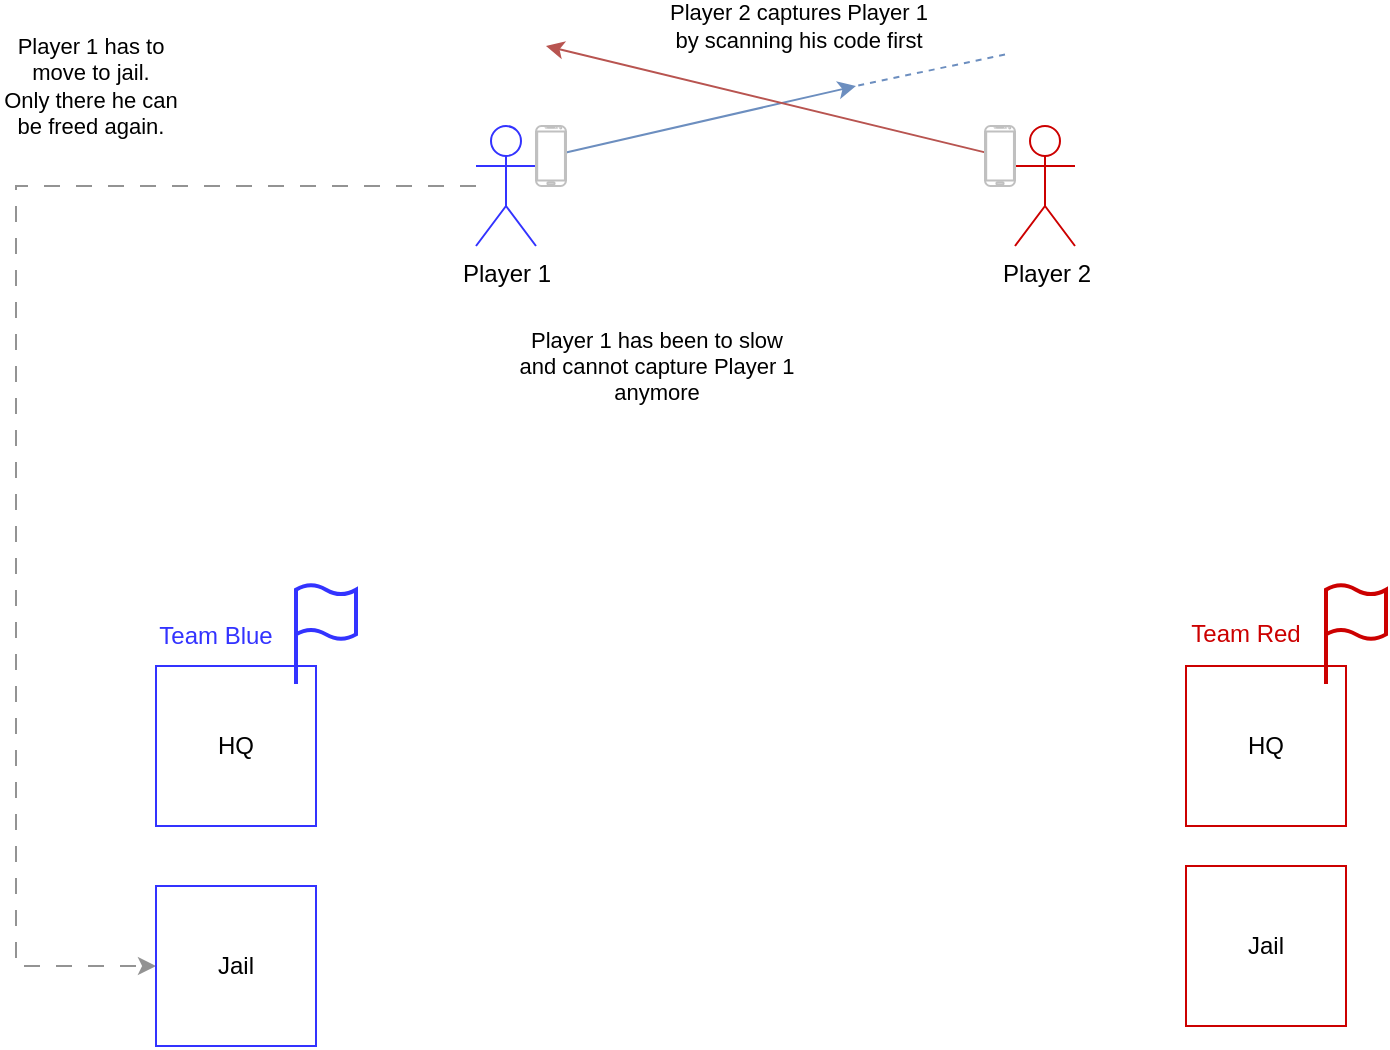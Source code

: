 <mxfile version="26.2.13">
  <diagram name="Seite-1" id="4sdjlLzygc979qHXJ2A0">
    <mxGraphModel dx="1428" dy="783" grid="1" gridSize="10" guides="1" tooltips="1" connect="1" arrows="1" fold="1" page="1" pageScale="1" pageWidth="1169" pageHeight="827" math="0" shadow="0">
      <root>
        <mxCell id="0" />
        <mxCell id="1" parent="0" />
        <mxCell id="849fYaTX_eS8fPJYgH0S-28" style="edgeStyle=orthogonalEdgeStyle;rounded=0;orthogonalLoop=1;jettySize=auto;html=1;entryX=0;entryY=0.5;entryDx=0;entryDy=0;dashed=1;dashPattern=8 8;fillColor=#f5f5f5;strokeColor=#939393;" parent="1" source="849fYaTX_eS8fPJYgH0S-1" target="849fYaTX_eS8fPJYgH0S-20" edge="1">
          <mxGeometry relative="1" as="geometry">
            <Array as="points">
              <mxPoint x="140" y="210" />
              <mxPoint x="140" y="600" />
            </Array>
          </mxGeometry>
        </mxCell>
        <mxCell id="849fYaTX_eS8fPJYgH0S-29" value="Player 1 has to &lt;br&gt;move to jail.&lt;br&gt;Only there he can &lt;br&gt;be freed again." style="edgeLabel;html=1;align=center;verticalAlign=middle;resizable=0;points=[];" parent="849fYaTX_eS8fPJYgH0S-28" vertex="1" connectable="0">
          <mxGeometry x="-0.441" y="5" relative="1" as="geometry">
            <mxPoint y="-55" as="offset" />
          </mxGeometry>
        </mxCell>
        <mxCell id="849fYaTX_eS8fPJYgH0S-1" value="Player 1" style="shape=umlActor;verticalLabelPosition=bottom;verticalAlign=top;html=1;outlineConnect=0;strokeColor=#3333FF;" parent="1" vertex="1">
          <mxGeometry x="370" y="180" width="30" height="60" as="geometry" />
        </mxCell>
        <mxCell id="849fYaTX_eS8fPJYgH0S-4" value="" style="shape=image;html=1;verticalAlign=top;verticalLabelPosition=bottom;labelBackgroundColor=#ffffff;imageAspect=0;aspect=fixed;image=https://cdn2.iconfinder.com/data/icons/boxicons-regular-vol-3/24/bx-qr-scan-128.png" parent="1" vertex="1">
          <mxGeometry x="365" y="120" width="40" height="40" as="geometry" />
        </mxCell>
        <mxCell id="849fYaTX_eS8fPJYgH0S-6" value="Player 2" style="shape=umlActor;verticalLabelPosition=bottom;verticalAlign=top;html=1;outlineConnect=0;strokeColor=#CC0000;" parent="1" vertex="1">
          <mxGeometry x="639.5" y="180" width="30" height="60" as="geometry" />
        </mxCell>
        <mxCell id="849fYaTX_eS8fPJYgH0S-27" style="edgeStyle=none;rounded=0;orthogonalLoop=1;jettySize=auto;html=1;fillColor=#dae8fc;strokeColor=#6c8ebf;endArrow=none;startFill=0;dashed=1;" parent="1" source="849fYaTX_eS8fPJYgH0S-8" edge="1">
          <mxGeometry relative="1" as="geometry">
            <mxPoint x="560" y="160" as="targetPoint" />
          </mxGeometry>
        </mxCell>
        <mxCell id="849fYaTX_eS8fPJYgH0S-8" value="" style="shape=image;html=1;verticalAlign=top;verticalLabelPosition=bottom;labelBackgroundColor=#ffffff;imageAspect=0;aspect=fixed;image=https://cdn2.iconfinder.com/data/icons/boxicons-regular-vol-3/24/bx-qr-128.png" parent="1" vertex="1">
          <mxGeometry x="634.5" y="120" width="40" height="40" as="geometry" />
        </mxCell>
        <mxCell id="849fYaTX_eS8fPJYgH0S-12" value="&lt;span style=&quot;color: rgb(51, 51, 255);&quot;&gt;Team Blue&lt;/span&gt;" style="text;html=1;align=center;verticalAlign=middle;whiteSpace=wrap;rounded=0;" parent="1" vertex="1">
          <mxGeometry x="210" y="420" width="60" height="30" as="geometry" />
        </mxCell>
        <mxCell id="849fYaTX_eS8fPJYgH0S-13" value="&lt;span style=&quot;color: rgb(204, 0, 0);&quot;&gt;Team Red&lt;/span&gt;" style="text;html=1;align=center;verticalAlign=middle;whiteSpace=wrap;rounded=0;" parent="1" vertex="1">
          <mxGeometry x="725" y="419" width="60" height="30" as="geometry" />
        </mxCell>
        <mxCell id="849fYaTX_eS8fPJYgH0S-18" value="HQ" style="whiteSpace=wrap;html=1;aspect=fixed;strokeColor=#3333FF;" parent="1" vertex="1">
          <mxGeometry x="210" y="450" width="80" height="80" as="geometry" />
        </mxCell>
        <mxCell id="849fYaTX_eS8fPJYgH0S-19" value="HQ" style="whiteSpace=wrap;html=1;aspect=fixed;strokeColor=#CC0000;" parent="1" vertex="1">
          <mxGeometry x="725" y="450" width="80" height="80" as="geometry" />
        </mxCell>
        <mxCell id="849fYaTX_eS8fPJYgH0S-20" value="Jail" style="whiteSpace=wrap;html=1;aspect=fixed;strokeColor=#3333FF;" parent="1" vertex="1">
          <mxGeometry x="210" y="560" width="80" height="80" as="geometry" />
        </mxCell>
        <mxCell id="849fYaTX_eS8fPJYgH0S-21" value="Jail" style="whiteSpace=wrap;html=1;aspect=fixed;strokeColor=#CC0000;" parent="1" vertex="1">
          <mxGeometry x="725" y="550" width="80" height="80" as="geometry" />
        </mxCell>
        <mxCell id="849fYaTX_eS8fPJYgH0S-17" value="" style="html=1;verticalLabelPosition=bottom;align=center;labelBackgroundColor=#ffffff;verticalAlign=top;strokeWidth=2;strokeColor=#CC0000;shadow=0;dashed=0;shape=mxgraph.ios7.icons.flag;" parent="1" vertex="1">
          <mxGeometry x="795" y="409" width="30" height="50" as="geometry" />
        </mxCell>
        <mxCell id="849fYaTX_eS8fPJYgH0S-16" value="" style="html=1;verticalLabelPosition=bottom;align=center;labelBackgroundColor=#ffffff;verticalAlign=top;strokeWidth=2;strokeColor=#3333FF;shadow=0;dashed=0;shape=mxgraph.ios7.icons.flag;" parent="1" vertex="1">
          <mxGeometry x="280" y="409" width="30" height="50" as="geometry" />
        </mxCell>
        <mxCell id="849fYaTX_eS8fPJYgH0S-26" style="rounded=0;orthogonalLoop=1;jettySize=auto;html=1;fillColor=#dae8fc;strokeColor=#6c8ebf;" parent="1" source="849fYaTX_eS8fPJYgH0S-22" edge="1">
          <mxGeometry relative="1" as="geometry">
            <mxPoint x="560" y="160" as="targetPoint" />
          </mxGeometry>
        </mxCell>
        <mxCell id="849fYaTX_eS8fPJYgH0S-22" value="" style="verticalLabelPosition=bottom;verticalAlign=top;html=1;shadow=0;dashed=0;strokeWidth=1;shape=mxgraph.android.phone2;strokeColor=#c0c0c0;" parent="1" vertex="1">
          <mxGeometry x="400" y="180" width="15" height="30" as="geometry" />
        </mxCell>
        <mxCell id="849fYaTX_eS8fPJYgH0S-24" style="rounded=0;orthogonalLoop=1;jettySize=auto;html=1;entryX=1;entryY=0.5;entryDx=0;entryDy=0;fillColor=#f8cecc;strokeColor=#b85450;" parent="1" source="849fYaTX_eS8fPJYgH0S-23" target="849fYaTX_eS8fPJYgH0S-4" edge="1">
          <mxGeometry relative="1" as="geometry" />
        </mxCell>
        <mxCell id="849fYaTX_eS8fPJYgH0S-25" value="Player 2 captures Player 1 &lt;br&gt;by scanning his code first" style="edgeLabel;html=1;align=center;verticalAlign=middle;resizable=0;points=[];" parent="849fYaTX_eS8fPJYgH0S-24" vertex="1" connectable="0">
          <mxGeometry x="-0.007" y="-1" relative="1" as="geometry">
            <mxPoint x="15" y="-36" as="offset" />
          </mxGeometry>
        </mxCell>
        <mxCell id="849fYaTX_eS8fPJYgH0S-23" value="" style="verticalLabelPosition=bottom;verticalAlign=top;html=1;shadow=0;dashed=0;strokeWidth=1;shape=mxgraph.android.phone2;strokeColor=#c0c0c0;" parent="1" vertex="1">
          <mxGeometry x="624.5" y="180" width="15" height="30" as="geometry" />
        </mxCell>
        <mxCell id="849fYaTX_eS8fPJYgH0S-30" value="Player 1 has been to slow &lt;br&gt;and cannot capture Player 1 &lt;br&gt;anymore" style="edgeLabel;html=1;align=center;verticalAlign=middle;resizable=0;points=[];" parent="1" vertex="1" connectable="0">
          <mxGeometry x="460.005" y="299.997" as="geometry" />
        </mxCell>
      </root>
    </mxGraphModel>
  </diagram>
</mxfile>

